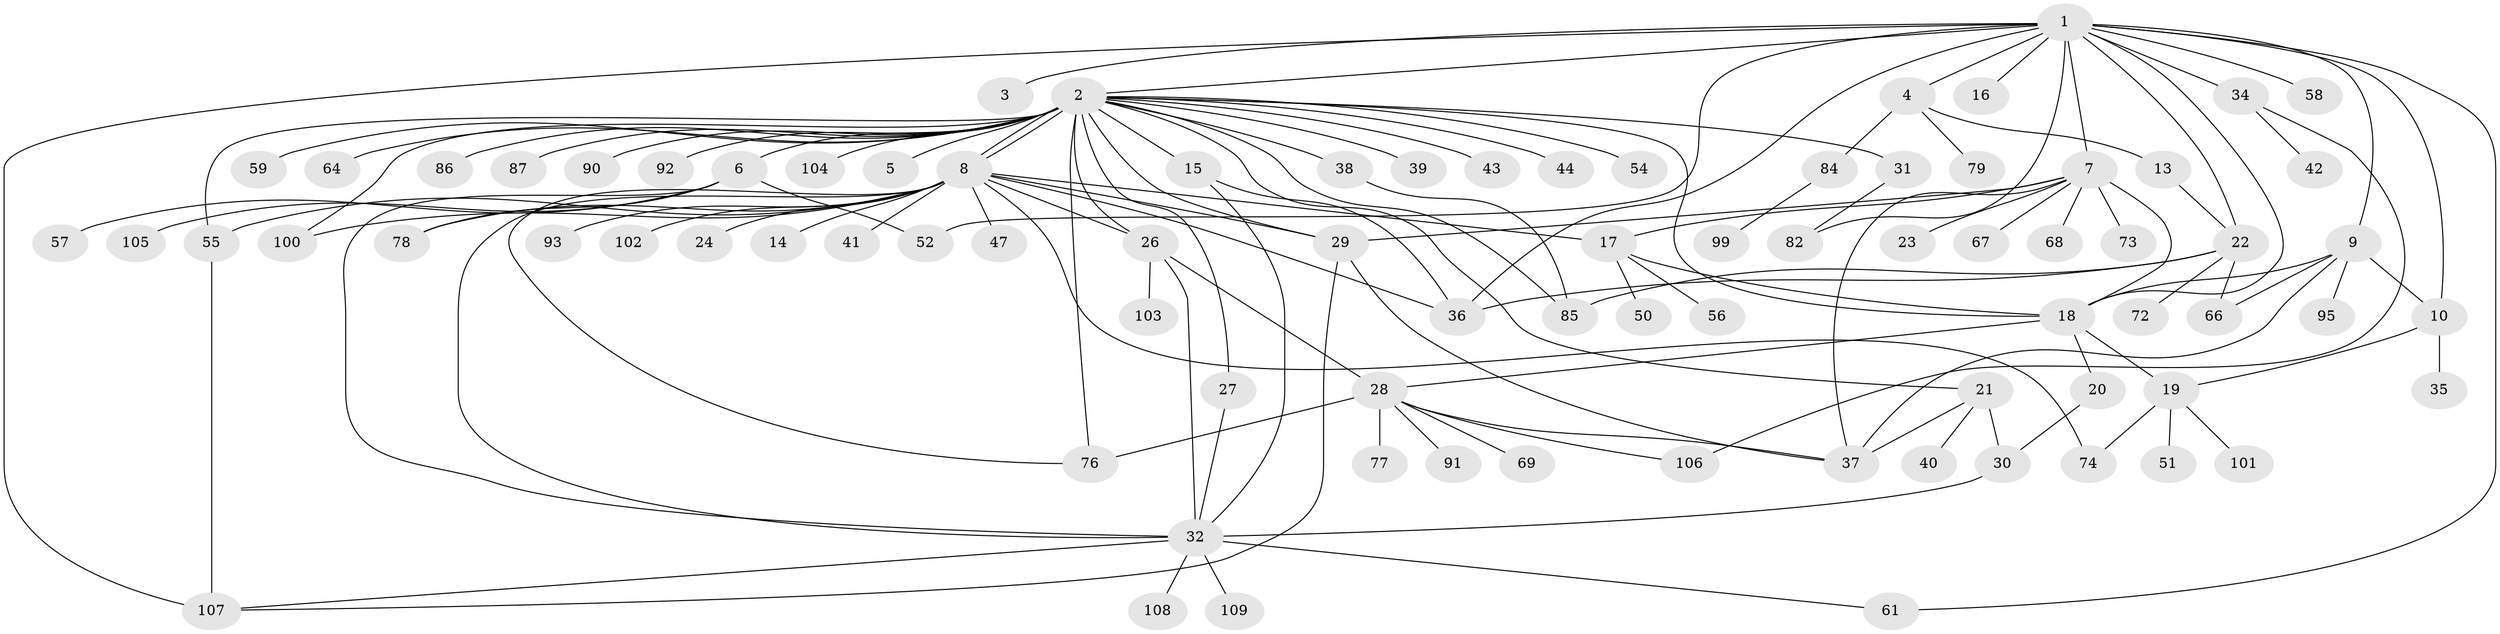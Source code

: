 // original degree distribution, {15: 0.009174311926605505, 26: 0.009174311926605505, 1: 0.43119266055045874, 3: 0.10091743119266056, 6: 0.06422018348623854, 9: 0.01834862385321101, 18: 0.009174311926605505, 4: 0.05504587155963303, 5: 0.05504587155963303, 2: 0.23853211009174313, 7: 0.009174311926605505}
// Generated by graph-tools (version 1.1) at 2025/11/02/27/25 16:11:09]
// undirected, 84 vertices, 125 edges
graph export_dot {
graph [start="1"]
  node [color=gray90,style=filled];
  1 [super="+11"];
  2 [super="+12"];
  3;
  4 [super="+46"];
  5;
  6;
  7 [super="+49"];
  8 [super="+33"];
  9 [super="+75"];
  10 [super="+25"];
  13;
  14;
  15 [super="+48"];
  16;
  17 [super="+97"];
  18 [super="+60"];
  19 [super="+45"];
  20;
  21 [super="+53"];
  22 [super="+70"];
  23;
  24;
  26;
  27;
  28 [super="+89"];
  29 [super="+94"];
  30 [super="+88"];
  31 [super="+83"];
  32 [super="+62"];
  34;
  35;
  36 [super="+71"];
  37 [super="+65"];
  38;
  39;
  40 [super="+98"];
  41 [super="+96"];
  42;
  43;
  44;
  47;
  50;
  51;
  52 [super="+63"];
  54;
  55;
  56;
  57;
  58;
  59 [super="+81"];
  61;
  64;
  66;
  67;
  68;
  69;
  72;
  73;
  74 [super="+80"];
  76;
  77;
  78;
  79;
  82;
  84;
  85;
  86;
  87;
  90;
  91;
  92;
  93;
  95;
  99;
  100;
  101;
  102;
  103;
  104;
  105;
  106;
  107;
  108;
  109;
  1 -- 2;
  1 -- 3;
  1 -- 4;
  1 -- 7;
  1 -- 9 [weight=2];
  1 -- 16;
  1 -- 34;
  1 -- 36;
  1 -- 52;
  1 -- 58;
  1 -- 61;
  1 -- 107 [weight=2];
  1 -- 82;
  1 -- 22;
  1 -- 10;
  1 -- 18;
  2 -- 5;
  2 -- 6;
  2 -- 8;
  2 -- 8;
  2 -- 15 [weight=2];
  2 -- 18;
  2 -- 21;
  2 -- 26;
  2 -- 27;
  2 -- 29;
  2 -- 31;
  2 -- 38;
  2 -- 39;
  2 -- 43;
  2 -- 54;
  2 -- 55;
  2 -- 59;
  2 -- 64;
  2 -- 76;
  2 -- 85;
  2 -- 86;
  2 -- 100;
  2 -- 104;
  2 -- 87;
  2 -- 90;
  2 -- 44;
  2 -- 92;
  4 -- 13;
  4 -- 79;
  4 -- 84;
  6 -- 32;
  6 -- 57;
  6 -- 78;
  6 -- 105;
  6 -- 52;
  7 -- 23;
  7 -- 29;
  7 -- 37;
  7 -- 73;
  7 -- 67;
  7 -- 68;
  7 -- 17;
  7 -- 18;
  8 -- 14;
  8 -- 17;
  8 -- 24;
  8 -- 26;
  8 -- 32;
  8 -- 41;
  8 -- 47;
  8 -- 55;
  8 -- 74;
  8 -- 76;
  8 -- 78;
  8 -- 93;
  8 -- 100;
  8 -- 102;
  8 -- 29;
  8 -- 36;
  9 -- 10;
  9 -- 37;
  9 -- 95;
  9 -- 18;
  9 -- 66;
  10 -- 35;
  10 -- 19;
  13 -- 22;
  15 -- 32;
  15 -- 36;
  17 -- 18;
  17 -- 50;
  17 -- 56;
  18 -- 19;
  18 -- 20;
  18 -- 28;
  19 -- 51;
  19 -- 101;
  19 -- 74;
  20 -- 30;
  21 -- 40;
  21 -- 37;
  21 -- 30;
  22 -- 66;
  22 -- 72;
  22 -- 85;
  22 -- 36;
  26 -- 28;
  26 -- 32;
  26 -- 103;
  27 -- 32;
  28 -- 37;
  28 -- 69;
  28 -- 76;
  28 -- 77;
  28 -- 91;
  28 -- 106;
  29 -- 107;
  29 -- 37;
  30 -- 32;
  31 -- 82;
  32 -- 107;
  32 -- 109;
  32 -- 108;
  32 -- 61;
  34 -- 42;
  34 -- 106;
  38 -- 85;
  55 -- 107;
  84 -- 99;
}
